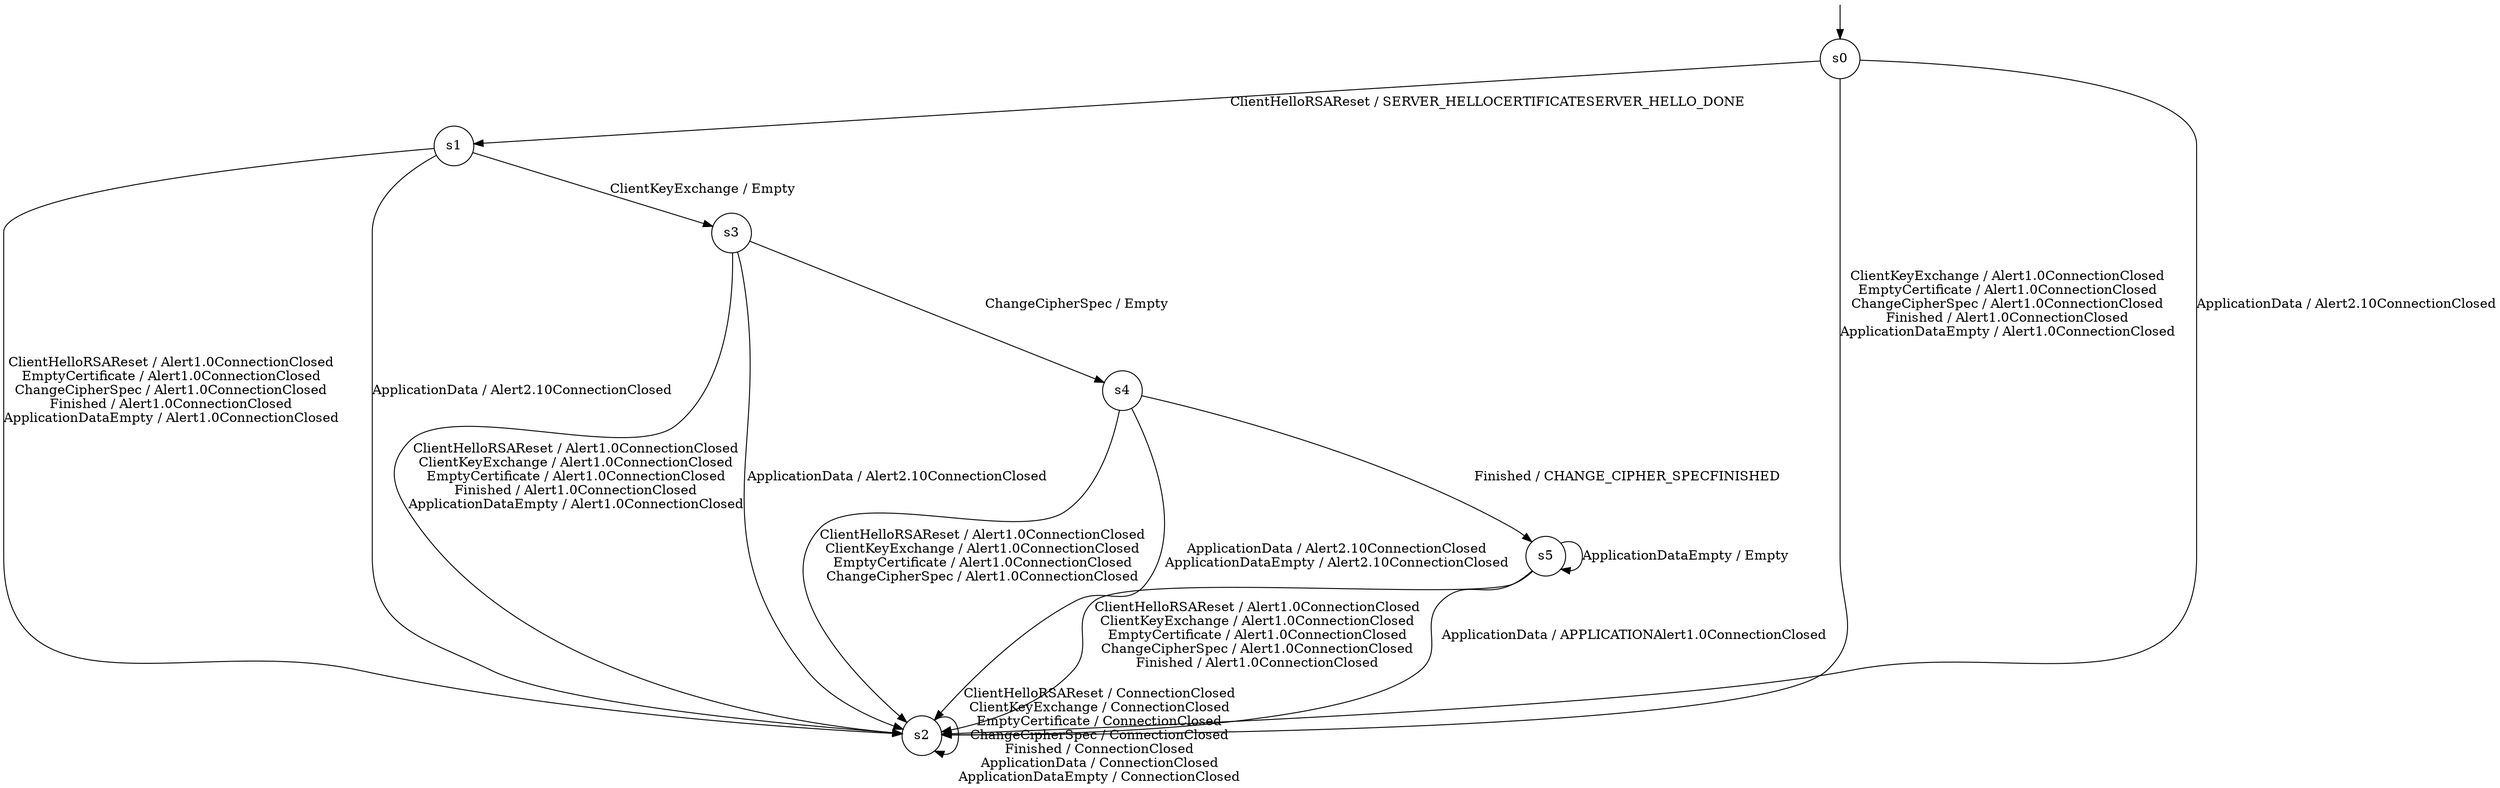 digraph g {

	s0 [shape="circle" label="s0"];
	s1 [shape="circle" label="s1"];
	s2 [shape="circle" label="s2"];
	s3 [shape="circle" label="s3"];
	s4 [shape="circle" label="s4"];
	s5 [shape="circle" label="s5"];

__start0 [label="" shape="none" width="0" height="0"];
__start0 -> s0;

	s0 -> s1 [label="ClientHelloRSAReset / SERVER_HELLOCERTIFICATESERVER_HELLO_DONE\n"];
	s0 -> s2 [label="ClientKeyExchange / Alert1.0ConnectionClosed\nEmptyCertificate / Alert1.0ConnectionClosed\nChangeCipherSpec / Alert1.0ConnectionClosed\nFinished / Alert1.0ConnectionClosed\nApplicationDataEmpty / Alert1.0ConnectionClosed\n"];
	s0 -> s2 [label="ApplicationData / Alert2.10ConnectionClosed\n"];
	s1 -> s2 [label="ClientHelloRSAReset / Alert1.0ConnectionClosed\nEmptyCertificate / Alert1.0ConnectionClosed\nChangeCipherSpec / Alert1.0ConnectionClosed\nFinished / Alert1.0ConnectionClosed\nApplicationDataEmpty / Alert1.0ConnectionClosed\n"];
	s1 -> s3 [label="ClientKeyExchange / Empty\n"];
	s1 -> s2 [label="ApplicationData / Alert2.10ConnectionClosed\n"];
	s2 -> s2 [label="ClientHelloRSAReset / ConnectionClosed\nClientKeyExchange / ConnectionClosed\nEmptyCertificate / ConnectionClosed\nChangeCipherSpec / ConnectionClosed\nFinished / ConnectionClosed\nApplicationData / ConnectionClosed\nApplicationDataEmpty / ConnectionClosed\n"];
	s3 -> s2 [label="ClientHelloRSAReset / Alert1.0ConnectionClosed\nClientKeyExchange / Alert1.0ConnectionClosed\nEmptyCertificate / Alert1.0ConnectionClosed\nFinished / Alert1.0ConnectionClosed\nApplicationDataEmpty / Alert1.0ConnectionClosed\n"];
	s3 -> s4 [label="ChangeCipherSpec / Empty\n"];
	s3 -> s2 [label="ApplicationData / Alert2.10ConnectionClosed\n"];
	s4 -> s2 [label="ClientHelloRSAReset / Alert1.0ConnectionClosed\nClientKeyExchange / Alert1.0ConnectionClosed\nEmptyCertificate / Alert1.0ConnectionClosed\nChangeCipherSpec / Alert1.0ConnectionClosed\n"];
	s4 -> s5 [label="Finished / CHANGE_CIPHER_SPECFINISHED\n"];
	s4 -> s2 [label="ApplicationData / Alert2.10ConnectionClosed\nApplicationDataEmpty / Alert2.10ConnectionClosed\n"];
	s5 -> s2 [label="ClientHelloRSAReset / Alert1.0ConnectionClosed\nClientKeyExchange / Alert1.0ConnectionClosed\nEmptyCertificate / Alert1.0ConnectionClosed\nChangeCipherSpec / Alert1.0ConnectionClosed\nFinished / Alert1.0ConnectionClosed\n"];
	s5 -> s2 [label="ApplicationData / APPLICATIONAlert1.0ConnectionClosed\n"];
	s5 -> s5 [label="ApplicationDataEmpty / Empty\n"];
}